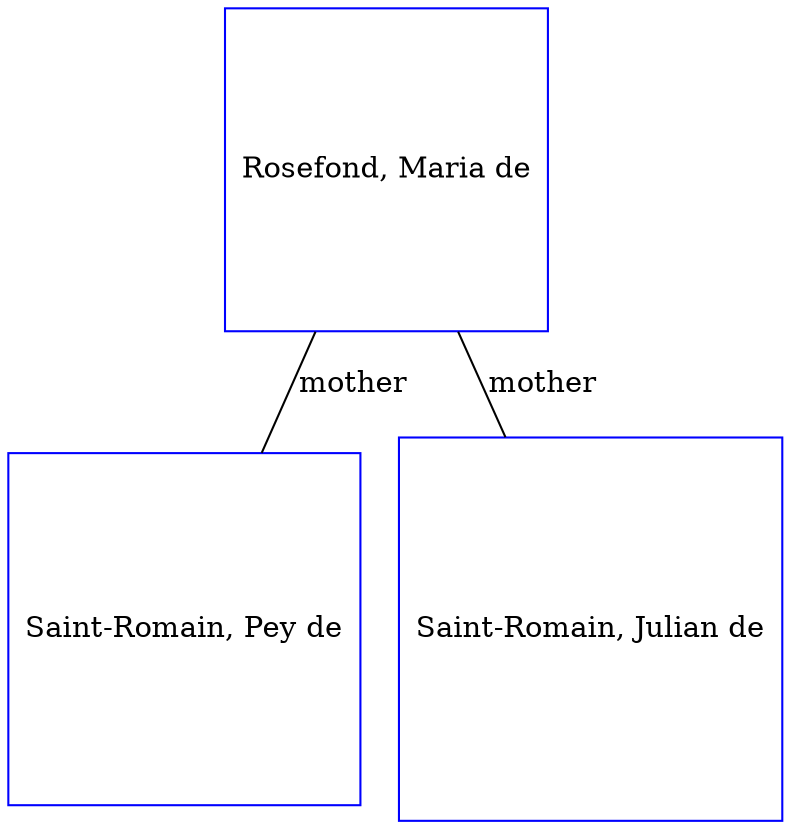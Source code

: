 digraph D {
    edge [dir=none];    node [shape=box];    "025536"   [label="Saint-Romain, Pey de", shape=box, regular=1, color="blue"] ;
"025535"   [label="Saint-Romain, Julian de", shape=box, regular=1, color="blue"] ;
"025534"   [label="Rosefond, Maria de", shape=box, regular=1, color="blue"] ;
025534->025536 [label="mother",arrowsize=0.0]; 
025534->025535 [label="mother",arrowsize=0.0]; 
}